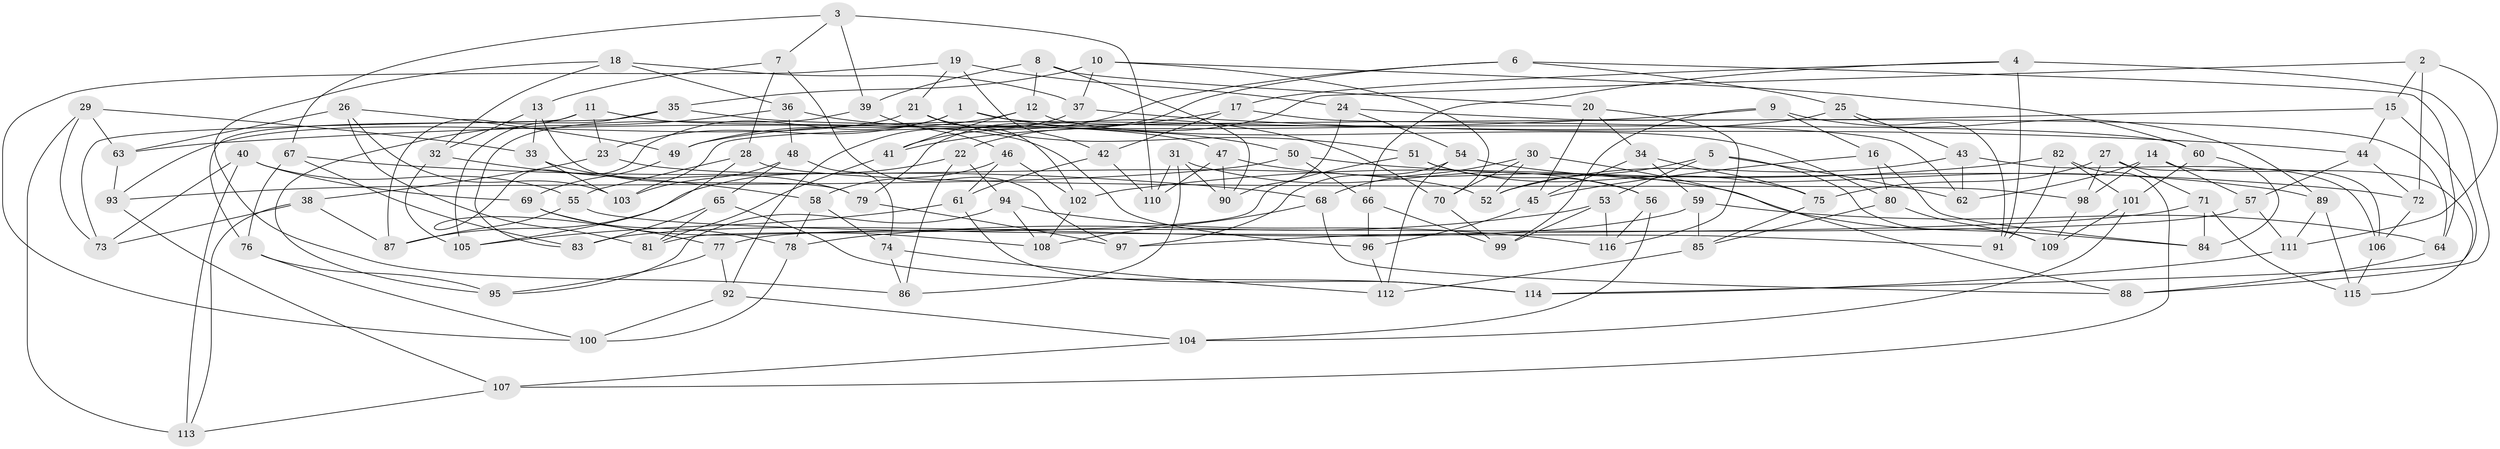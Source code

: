// Generated by graph-tools (version 1.1) at 2025/03/03/09/25 03:03:02]
// undirected, 116 vertices, 232 edges
graph export_dot {
graph [start="1"]
  node [color=gray90,style=filled];
  1;
  2;
  3;
  4;
  5;
  6;
  7;
  8;
  9;
  10;
  11;
  12;
  13;
  14;
  15;
  16;
  17;
  18;
  19;
  20;
  21;
  22;
  23;
  24;
  25;
  26;
  27;
  28;
  29;
  30;
  31;
  32;
  33;
  34;
  35;
  36;
  37;
  38;
  39;
  40;
  41;
  42;
  43;
  44;
  45;
  46;
  47;
  48;
  49;
  50;
  51;
  52;
  53;
  54;
  55;
  56;
  57;
  58;
  59;
  60;
  61;
  62;
  63;
  64;
  65;
  66;
  67;
  68;
  69;
  70;
  71;
  72;
  73;
  74;
  75;
  76;
  77;
  78;
  79;
  80;
  81;
  82;
  83;
  84;
  85;
  86;
  87;
  88;
  89;
  90;
  91;
  92;
  93;
  94;
  95;
  96;
  97;
  98;
  99;
  100;
  101;
  102;
  103;
  104;
  105;
  106;
  107;
  108;
  109;
  110;
  111;
  112;
  113;
  114;
  115;
  116;
  1 -- 60;
  1 -- 77;
  1 -- 50;
  1 -- 23;
  2 -- 22;
  2 -- 111;
  2 -- 15;
  2 -- 72;
  3 -- 39;
  3 -- 110;
  3 -- 7;
  3 -- 67;
  4 -- 88;
  4 -- 66;
  4 -- 17;
  4 -- 91;
  5 -- 109;
  5 -- 62;
  5 -- 53;
  5 -- 52;
  6 -- 79;
  6 -- 64;
  6 -- 25;
  6 -- 41;
  7 -- 13;
  7 -- 28;
  7 -- 97;
  8 -- 39;
  8 -- 20;
  8 -- 90;
  8 -- 12;
  9 -- 89;
  9 -- 16;
  9 -- 99;
  9 -- 63;
  10 -- 60;
  10 -- 35;
  10 -- 37;
  10 -- 70;
  11 -- 87;
  11 -- 96;
  11 -- 23;
  11 -- 76;
  12 -- 80;
  12 -- 49;
  12 -- 41;
  13 -- 79;
  13 -- 32;
  13 -- 33;
  14 -- 98;
  14 -- 57;
  14 -- 115;
  14 -- 62;
  15 -- 103;
  15 -- 44;
  15 -- 114;
  16 -- 80;
  16 -- 84;
  16 -- 45;
  17 -- 42;
  17 -- 41;
  17 -- 62;
  18 -- 37;
  18 -- 36;
  18 -- 86;
  18 -- 32;
  19 -- 42;
  19 -- 21;
  19 -- 100;
  19 -- 24;
  20 -- 45;
  20 -- 116;
  20 -- 34;
  21 -- 102;
  21 -- 51;
  21 -- 93;
  22 -- 94;
  22 -- 87;
  22 -- 86;
  23 -- 38;
  23 -- 52;
  24 -- 64;
  24 -- 90;
  24 -- 54;
  25 -- 91;
  25 -- 43;
  25 -- 49;
  26 -- 63;
  26 -- 103;
  26 -- 81;
  26 -- 49;
  27 -- 75;
  27 -- 98;
  27 -- 106;
  27 -- 71;
  28 -- 55;
  28 -- 98;
  28 -- 105;
  29 -- 63;
  29 -- 113;
  29 -- 33;
  29 -- 73;
  30 -- 52;
  30 -- 70;
  30 -- 68;
  30 -- 88;
  31 -- 110;
  31 -- 56;
  31 -- 86;
  31 -- 90;
  32 -- 105;
  32 -- 58;
  33 -- 103;
  33 -- 79;
  34 -- 75;
  34 -- 59;
  34 -- 45;
  35 -- 105;
  35 -- 73;
  35 -- 47;
  36 -- 48;
  36 -- 95;
  36 -- 70;
  37 -- 44;
  37 -- 92;
  38 -- 113;
  38 -- 87;
  38 -- 73;
  39 -- 83;
  39 -- 46;
  40 -- 113;
  40 -- 69;
  40 -- 55;
  40 -- 73;
  41 -- 81;
  42 -- 61;
  42 -- 110;
  43 -- 62;
  43 -- 52;
  43 -- 106;
  44 -- 57;
  44 -- 72;
  45 -- 96;
  46 -- 61;
  46 -- 102;
  46 -- 58;
  47 -- 84;
  47 -- 110;
  47 -- 90;
  48 -- 74;
  48 -- 103;
  48 -- 65;
  49 -- 69;
  50 -- 66;
  50 -- 93;
  50 -- 72;
  51 -- 81;
  51 -- 56;
  51 -- 75;
  53 -- 78;
  53 -- 116;
  53 -- 99;
  54 -- 89;
  54 -- 97;
  54 -- 112;
  55 -- 91;
  55 -- 87;
  56 -- 116;
  56 -- 104;
  57 -- 111;
  57 -- 77;
  58 -- 78;
  58 -- 74;
  59 -- 85;
  59 -- 64;
  59 -- 83;
  60 -- 84;
  60 -- 101;
  61 -- 105;
  61 -- 114;
  63 -- 93;
  64 -- 88;
  65 -- 114;
  65 -- 81;
  65 -- 83;
  66 -- 99;
  66 -- 96;
  67 -- 76;
  67 -- 83;
  67 -- 68;
  68 -- 88;
  68 -- 108;
  69 -- 78;
  69 -- 108;
  70 -- 99;
  71 -- 84;
  71 -- 115;
  71 -- 97;
  72 -- 106;
  74 -- 86;
  74 -- 112;
  75 -- 85;
  76 -- 100;
  76 -- 95;
  77 -- 95;
  77 -- 92;
  78 -- 100;
  79 -- 97;
  80 -- 109;
  80 -- 85;
  82 -- 101;
  82 -- 91;
  82 -- 102;
  82 -- 107;
  85 -- 112;
  89 -- 115;
  89 -- 111;
  92 -- 104;
  92 -- 100;
  93 -- 107;
  94 -- 95;
  94 -- 116;
  94 -- 108;
  96 -- 112;
  98 -- 109;
  101 -- 104;
  101 -- 109;
  102 -- 108;
  104 -- 107;
  106 -- 115;
  107 -- 113;
  111 -- 114;
}
